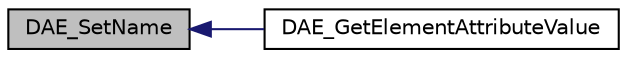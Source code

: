 digraph "DAE_SetName"
{
  edge [fontname="Helvetica",fontsize="10",labelfontname="Helvetica",labelfontsize="10"];
  node [fontname="Helvetica",fontsize="10",shape=record];
  rankdir="LR";
  Node158 [label="DAE_SetName",height=0.2,width=0.4,color="black", fillcolor="grey75", style="filled", fontcolor="black"];
  Node158 -> Node159 [dir="back",color="midnightblue",fontsize="10",style="solid",fontname="Helvetica"];
  Node159 [label="DAE_GetElementAttributeValue",height=0.2,width=0.4,color="black", fillcolor="white", style="filled",URL="$fbxcolladautils_8h.html#a05ecabb79a6d8b0d8c9abca135ef157b"];
}
